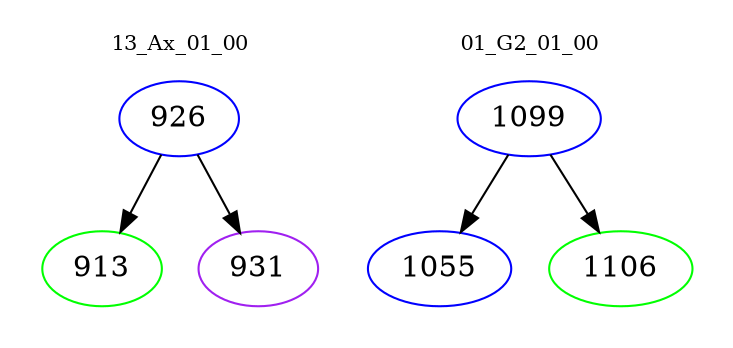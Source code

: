 digraph{
subgraph cluster_0 {
color = white
label = "13_Ax_01_00";
fontsize=10;
T0_926 [label="926", color="blue"]
T0_926 -> T0_913 [color="black"]
T0_913 [label="913", color="green"]
T0_926 -> T0_931 [color="black"]
T0_931 [label="931", color="purple"]
}
subgraph cluster_1 {
color = white
label = "01_G2_01_00";
fontsize=10;
T1_1099 [label="1099", color="blue"]
T1_1099 -> T1_1055 [color="black"]
T1_1055 [label="1055", color="blue"]
T1_1099 -> T1_1106 [color="black"]
T1_1106 [label="1106", color="green"]
}
}
